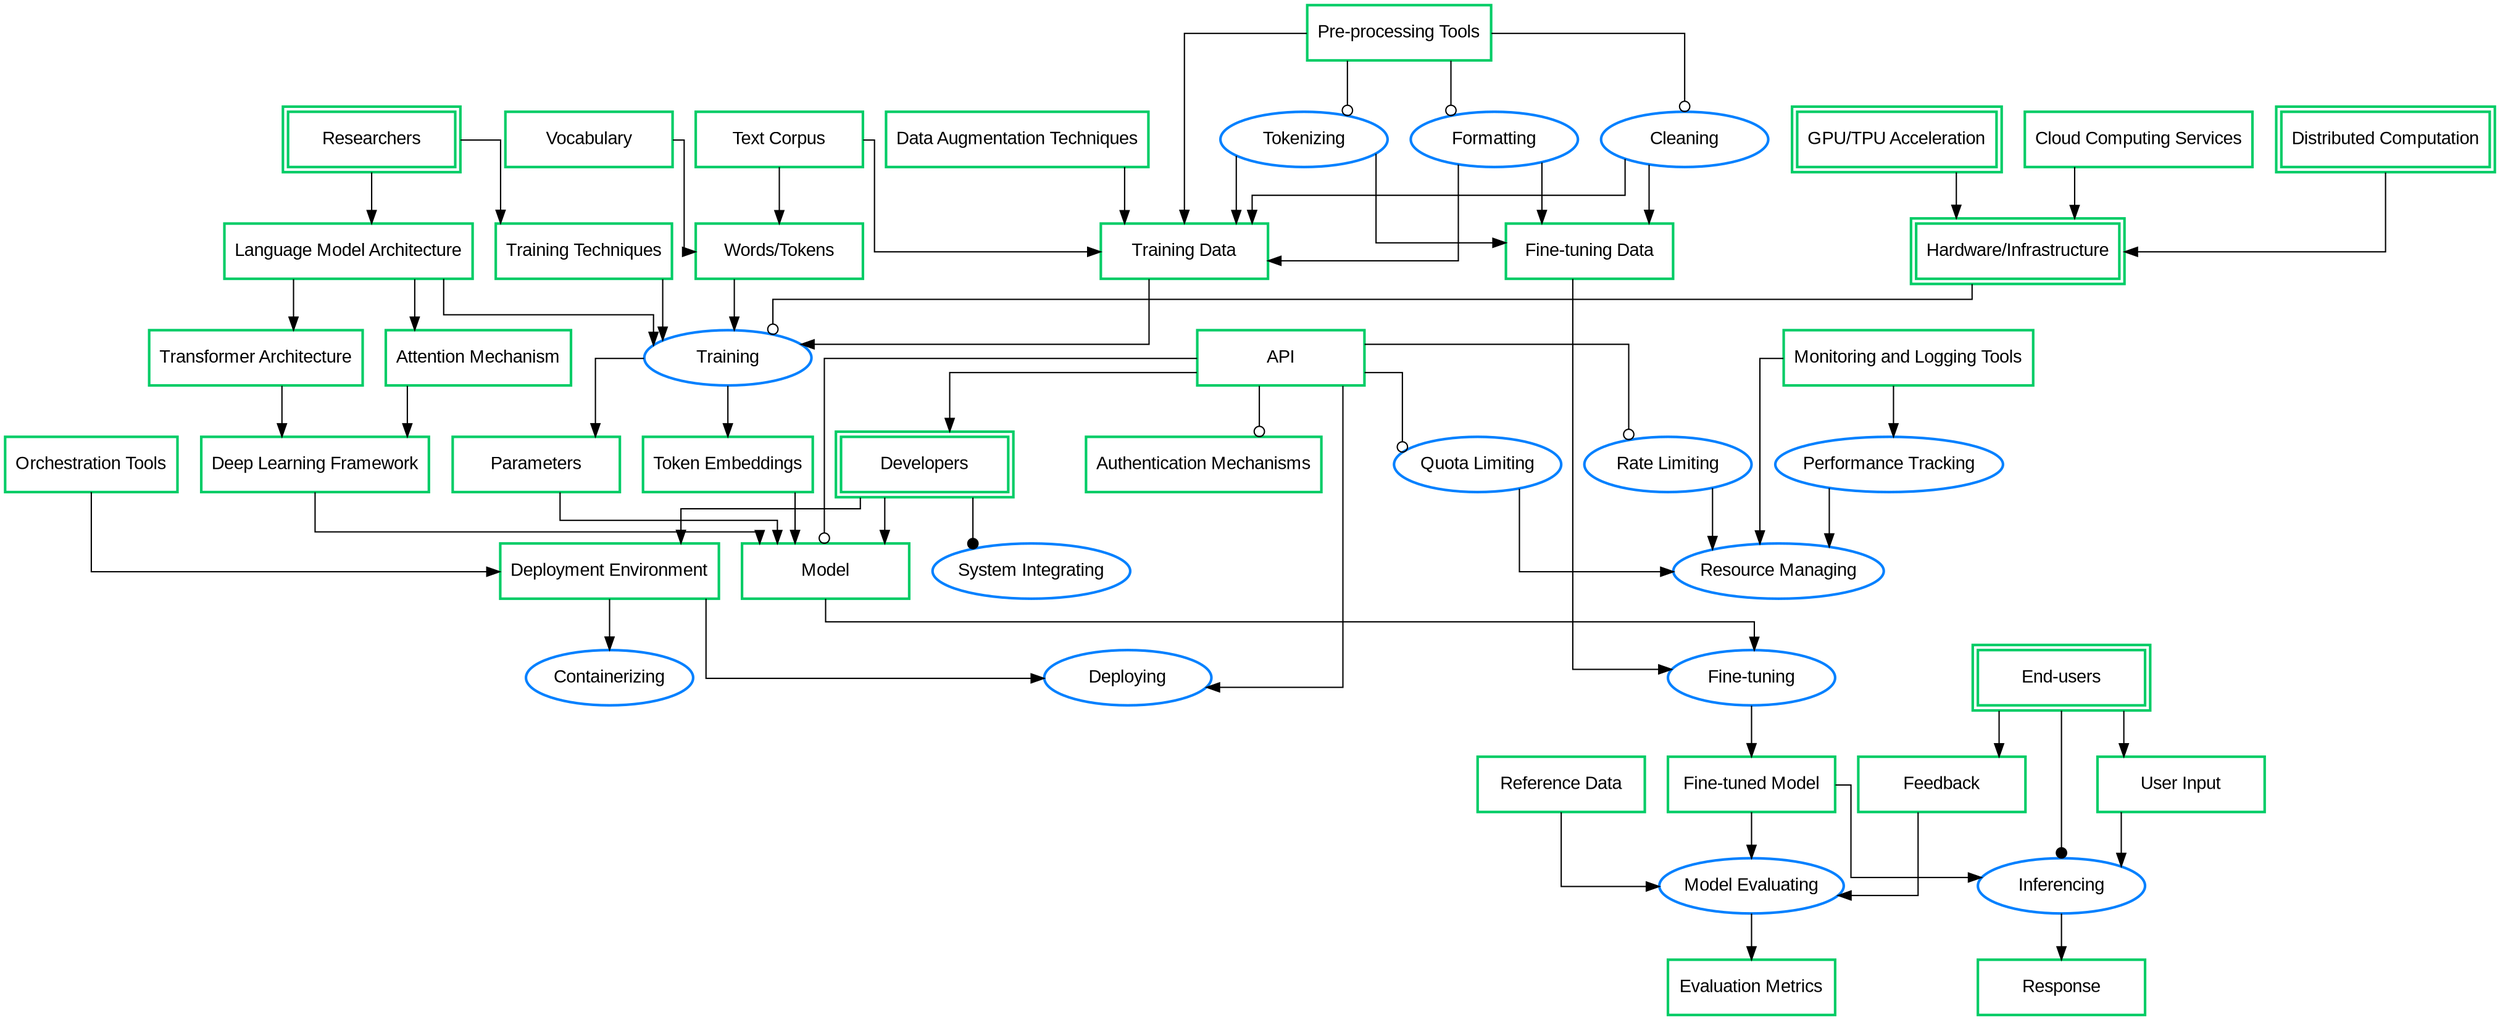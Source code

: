 digraph {
	graph [fontname=Arial ratio=compress splines=ortho]
	node [fontname=Arial]
	edge [fontname=Arial]
	A1 [label=Developers color="#00cc66" fillcolor=white height=0.6 penwidth=2.0 peripheries=2 shape=box style=filled width=1.8]
	A2 [label=API color="#00cc66" fillcolor=white height=0.6 penwidth=2.0 peripheries=1 shape=box style=filled width=1.8]
	A3 [label="Language Model Architecture" color="#00cc66" fillcolor=white height=0.6 penwidth=2.0 peripheries=1 shape=box style=filled width=1.8]
	A4 [label="Attention Mechanism" color="#00cc66" fillcolor=white height=0.6 penwidth=2.0 peripheries=1 shape=box style=filled width=1.8]
	A5 [label="Authentication Mechanisms" color="#00cc66" fillcolor=white height=0.6 penwidth=2.0 peripheries=1 shape=box style=filled width=1.8]
	A6 [label="Pre-processing Tools" color="#00cc66" fillcolor=white height=0.6 penwidth=2.0 peripheries=1 shape=box style=filled width=1.8]
	A7 [label=Cleaning color="#0080ff" fillcolor=white height=0.6 penwidth=2.0 peripheries=1 shape=ellipse style=filled width=1.8]
	A8 [label="Deployment Environment" color="#00cc66" fillcolor=white height=0.6 penwidth=2.0 peripheries=1 shape=box style=filled width=1.8]
	A9 [label=Containerizing color="#0080ff" fillcolor=white height=0.6 penwidth=2.0 peripheries=1 shape=ellipse style=filled width=1.8]
	A10 [label="Training Data" color="#00cc66" fillcolor=white height=0.6 penwidth=2.0 peripheries=1 shape=box style=filled width=1.8]
	A11 [label="Data Augmentation Techniques" color="#00cc66" fillcolor=white height=0.6 penwidth=2.0 peripheries=1 shape=box style=filled width=1.8]
	A12 [label=Model color="#00cc66" fillcolor=white height=0.6 penwidth=2.0 peripheries=1 shape=box style=filled width=1.8]
	A13 [label="Deep Learning Framework" color="#00cc66" fillcolor=white height=0.6 penwidth=2.0 peripheries=1 shape=box style=filled width=1.8]
	A14 [label="System Integrating" color="#0080ff" fillcolor=white height=0.6 penwidth=2.0 peripheries=1 shape=ellipse style=filled width=1.8]
	A15 [label=Feedback color="#00cc66" fillcolor=white height=0.6 penwidth=2.0 peripheries=1 shape=box style=filled width=1.8]
	A16 [label="End-users" color="#00cc66" fillcolor=white height=0.6 penwidth=2.0 peripheries=2 shape=box style=filled width=1.8]
	A17 [label="User Input" color="#00cc66" fillcolor=white height=0.6 penwidth=2.0 peripheries=1 shape=box style=filled width=1.8]
	A18 [label="Model Evaluating" color="#0080ff" fillcolor=white height=0.6 penwidth=2.0 peripheries=1 shape=ellipse style=filled width=1.8]
	A19 [label=Inferencing color="#0080ff" fillcolor=white height=0.6 penwidth=2.0 peripheries=1 shape=ellipse style=filled width=1.8]
	A20 [label="Fine-tuned Model" color="#00cc66" fillcolor=white height=0.6 penwidth=2.0 peripheries=1 shape=box style=filled width=1.8]
	A21 [label="Fine-tuning" color="#0080ff" fillcolor=white height=0.6 penwidth=2.0 peripheries=1 shape=ellipse style=filled width=1.8]
	A22 [label="Fine-tuning Data" color="#00cc66" fillcolor=white height=0.6 penwidth=2.0 peripheries=1 shape=box style=filled width=1.8]
	A23 [label=Formatting color="#0080ff" fillcolor=white height=0.6 penwidth=2.0 peripheries=1 shape=ellipse style=filled width=1.8]
	A24 [label="GPU/TPU Acceleration" color="#00cc66" fillcolor=white height=0.6 penwidth=2.0 peripheries=2 shape=box style=filled width=1.8]
	A25 [label="Hardware/Infrastructure" color="#00cc66" fillcolor=white height=0.6 penwidth=2.0 peripheries=2 shape=box style=filled width=1.8]
	A26 [label="Cloud Computing Services" color="#00cc66" fillcolor=white height=0.6 penwidth=2.0 peripheries=1 shape=box style=filled width=1.8]
	A27 [label="Distributed Computation" color="#00cc66" fillcolor=white height=0.6 penwidth=2.0 peripheries=2 shape=box style=filled width=1.8]
	A28 [label=Training color="#0080ff" fillcolor=white height=0.6 penwidth=2.0 peripheries=1 shape=ellipse style=filled width=1.8]
	A29 [label=Response color="#00cc66" fillcolor=white height=0.6 penwidth=2.0 peripheries=1 shape=box style=filled width=1.8]
	A30 [label="Evaluation Metrics" color="#00cc66" fillcolor=white height=0.6 penwidth=2.0 peripheries=1 shape=box style=filled width=1.8]
	A31 [label="Performance Tracking" color="#0080ff" fillcolor=white height=0.6 penwidth=2.0 peripheries=1 shape=ellipse style=filled width=1.8]
	A32 [label="Monitoring and Logging Tools" color="#00cc66" fillcolor=white height=0.6 penwidth=2.0 peripheries=1 shape=box style=filled width=1.8]
	A33 [label="Orchestration Tools" color="#00cc66" fillcolor=white height=0.6 penwidth=2.0 peripheries=1 shape=box style=filled width=1.8]
	A34 [label=Parameters color="#00cc66" fillcolor=white height=0.6 penwidth=2.0 peripheries=1 shape=box style=filled width=1.8]
	A35 [label="Quota Limiting" color="#0080ff" fillcolor=white height=0.6 penwidth=2.0 peripheries=1 shape=ellipse style=filled width=1.8]
	A36 [label="Rate Limiting" color="#0080ff" fillcolor=white height=0.6 penwidth=2.0 peripheries=1 shape=ellipse style=filled width=1.8]
	A37 [label="Reference Data" color="#00cc66" fillcolor=white height=0.6 penwidth=2.0 peripheries=1 shape=box style=filled width=1.8]
	A38 [label=Researchers color="#00cc66" fillcolor=white height=0.6 penwidth=2.0 peripheries=2 shape=box style=filled width=1.8]
	A39 [label="Training Techniques" color="#00cc66" fillcolor=white height=0.6 penwidth=2.0 peripheries=1 shape=box style=filled width=1.8]
	A40 [label=Deploying color="#0080ff" fillcolor=white height=0.6 penwidth=2.0 peripheries=1 shape=ellipse style=filled width=1.8]
	A41 [label="Text Corpus" color="#00cc66" fillcolor=white height=0.6 penwidth=2.0 peripheries=1 shape=box style=filled width=1.8]
	A42 [label="Token Embeddings" color="#00cc66" fillcolor=white height=0.6 penwidth=2.0 peripheries=1 shape=box style=filled width=1.8]
	A43 [label=Tokenizing color="#0080ff" fillcolor=white height=0.6 penwidth=2.0 peripheries=1 shape=ellipse style=filled width=1.8]
	A44 [label="Transformer Architecture" color="#00cc66" fillcolor=white height=0.6 penwidth=2.0 peripheries=1 shape=box style=filled width=1.8]
	A45 [label="Words/Tokens" color="#00cc66" fillcolor=white height=0.6 penwidth=2.0 peripheries=1 shape=box style=filled width=1.8]
	A46 [label=Vocabulary color="#00cc66" fillcolor=white height=0.6 penwidth=2.0 peripheries=1 shape=box style=filled width=1.8]
	A47 [label="Resource Managing" color="#0080ff" fillcolor=white height=0.6 penwidth=2.0 peripheries=1 shape=ellipse style=filled width=1.8]
	A2 -> A1 [arrowhead=normal]
	A3 -> A4 [arrowhead=normal]
	A2 -> A5 [arrowhead=odot]
	A6 -> A7 [arrowhead=odot]
	A8 -> A9 [arrowhead=normal]
	A11 -> A10 [arrowhead=normal]
	A13 -> A12 [arrowhead=normal]
	A1 -> A8 [arrowhead=normal]
	A1 -> A12 [arrowhead=normal]
	A1 -> A14 [arrowhead=dot]
	A16 -> A15 [arrowhead=normal]
	A16 -> A17 [arrowhead=normal]
	A15 -> A18 [arrowhead=normal]
	A20 -> A19 [arrowhead=normal]
	A20 -> A18 [arrowhead=normal]
	A21 -> A20 [arrowhead=normal]
	A22 -> A21 [arrowhead=normal]
	A6 -> A23 [arrowhead=odot]
	A24 -> A25 [arrowhead=normal]
	A26 -> A25 [arrowhead=normal]
	A27 -> A25 [arrowhead=normal]
	A25 -> A28 [arrowhead=odot]
	A16 -> A19 [arrowhead=dot]
	A19 -> A29 [arrowhead=normal]
	A2 -> A12 [arrowhead=odot]
	A3 -> A28 [arrowhead=normal]
	A12 -> A21 [arrowhead=normal]
	A18 -> A30 [arrowhead=normal]
	A32 -> A31 [arrowhead=normal]
	A33 -> A8 [arrowhead=normal]
	A34 -> A12 [arrowhead=normal]
	A28 -> A34 [arrowhead=normal]
	A6 -> A10 [arrowhead=normal]
	A2 -> A35 [arrowhead=odot]
	A2 -> A36 [arrowhead=odot]
	A37 -> A18 [arrowhead=normal]
	A38 -> A3 [arrowhead=normal]
	A38 -> A39 [arrowhead=normal]
	A39 -> A28 [arrowhead=normal]
	A2 -> A40 [arrowhead=normal]
	A41 -> A10 [arrowhead=normal]
	A42 -> A12 [arrowhead=normal]
	A28 -> A42 [arrowhead=normal]
	A6 -> A43 [arrowhead=odot]
	A10 -> A28 [arrowhead=normal]
	A3 -> A44 [arrowhead=normal]
	A17 -> A19 [arrowhead=normal]
	A41 -> A45 [arrowhead=normal]
	A45 -> A28 [arrowhead=normal]
	A46 -> A45 [arrowhead=normal]
	A4 -> A13 [arrowhead=normal]
	A44 -> A13 [arrowhead=normal]
	A8 -> A40 [arrowhead=normal]
	A35 -> A47 [arrowhead=normal]
	A36 -> A47 [arrowhead=normal]
	A32 -> A47 [arrowhead=normal]
	A31 -> A47 [arrowhead=normal]
	A43 -> A10 [arrowhead=normal]
	A23 -> A10 [arrowhead=normal]
	A7 -> A10 [arrowhead=normal]
	A43 -> A22 [arrowhead=normal]
	A23 -> A22 [arrowhead=normal]
	A7 -> A22 [arrowhead=normal]
}
